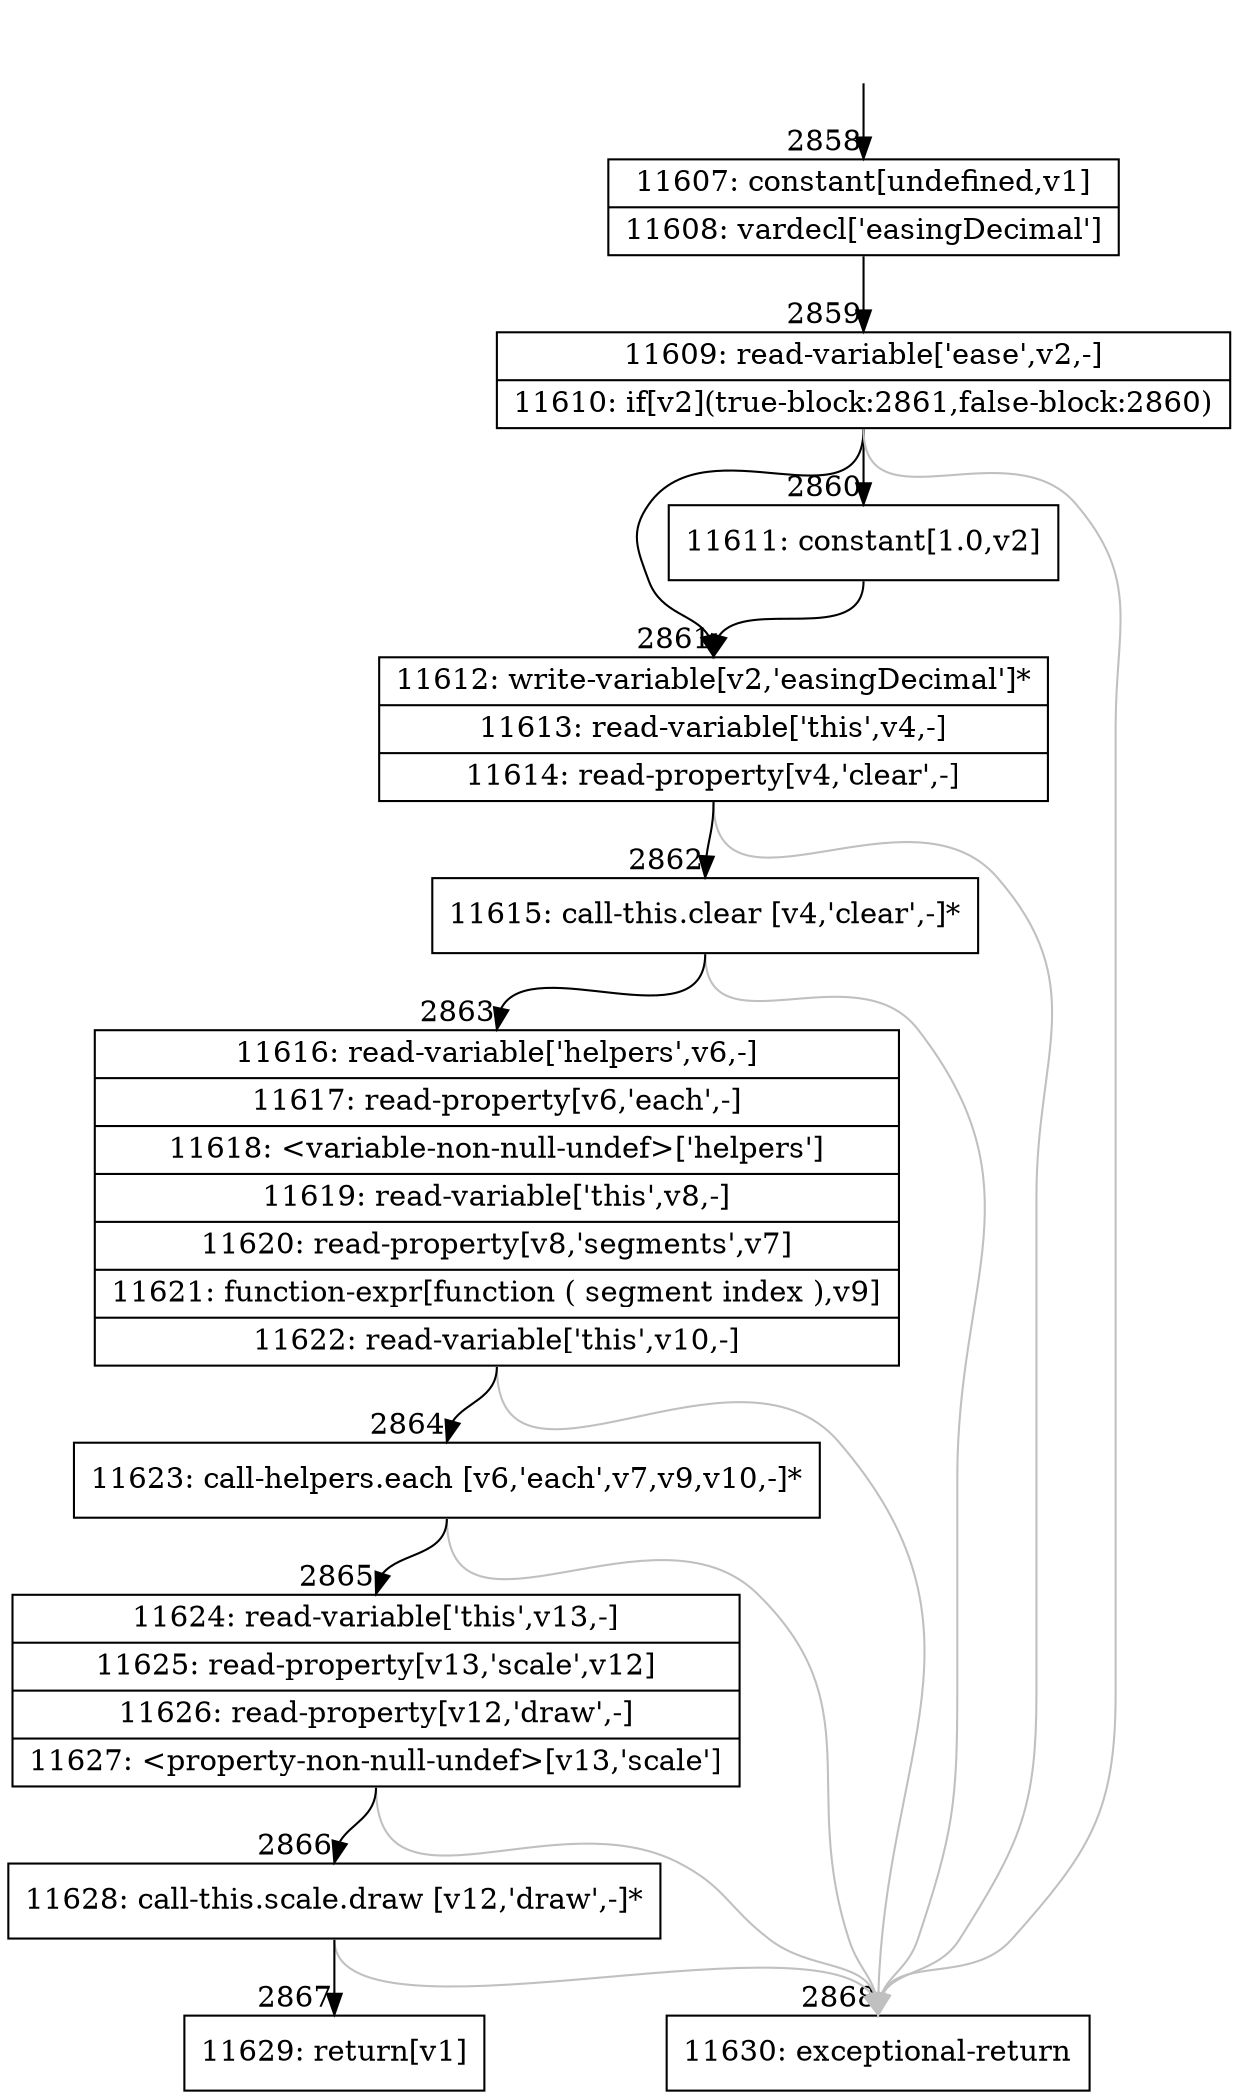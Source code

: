 digraph {
rankdir="TD"
BB_entry269[shape=none,label=""];
BB_entry269 -> BB2858 [tailport=s, headport=n, headlabel="    2858"]
BB2858 [shape=record label="{11607: constant[undefined,v1]|11608: vardecl['easingDecimal']}" ] 
BB2858 -> BB2859 [tailport=s, headport=n, headlabel="      2859"]
BB2859 [shape=record label="{11609: read-variable['ease',v2,-]|11610: if[v2](true-block:2861,false-block:2860)}" ] 
BB2859 -> BB2861 [tailport=s, headport=n, headlabel="      2861"]
BB2859 -> BB2860 [tailport=s, headport=n, headlabel="      2860"]
BB2859 -> BB2868 [tailport=s, headport=n, color=gray, headlabel="      2868"]
BB2860 [shape=record label="{11611: constant[1.0,v2]}" ] 
BB2860 -> BB2861 [tailport=s, headport=n]
BB2861 [shape=record label="{11612: write-variable[v2,'easingDecimal']*|11613: read-variable['this',v4,-]|11614: read-property[v4,'clear',-]}" ] 
BB2861 -> BB2862 [tailport=s, headport=n, headlabel="      2862"]
BB2861 -> BB2868 [tailport=s, headport=n, color=gray]
BB2862 [shape=record label="{11615: call-this.clear [v4,'clear',-]*}" ] 
BB2862 -> BB2863 [tailport=s, headport=n, headlabel="      2863"]
BB2862 -> BB2868 [tailport=s, headport=n, color=gray]
BB2863 [shape=record label="{11616: read-variable['helpers',v6,-]|11617: read-property[v6,'each',-]|11618: \<variable-non-null-undef\>['helpers']|11619: read-variable['this',v8,-]|11620: read-property[v8,'segments',v7]|11621: function-expr[function ( segment index ),v9]|11622: read-variable['this',v10,-]}" ] 
BB2863 -> BB2864 [tailport=s, headport=n, headlabel="      2864"]
BB2863 -> BB2868 [tailport=s, headport=n, color=gray]
BB2864 [shape=record label="{11623: call-helpers.each [v6,'each',v7,v9,v10,-]*}" ] 
BB2864 -> BB2865 [tailport=s, headport=n, headlabel="      2865"]
BB2864 -> BB2868 [tailport=s, headport=n, color=gray]
BB2865 [shape=record label="{11624: read-variable['this',v13,-]|11625: read-property[v13,'scale',v12]|11626: read-property[v12,'draw',-]|11627: \<property-non-null-undef\>[v13,'scale']}" ] 
BB2865 -> BB2866 [tailport=s, headport=n, headlabel="      2866"]
BB2865 -> BB2868 [tailport=s, headport=n, color=gray]
BB2866 [shape=record label="{11628: call-this.scale.draw [v12,'draw',-]*}" ] 
BB2866 -> BB2867 [tailport=s, headport=n, headlabel="      2867"]
BB2866 -> BB2868 [tailport=s, headport=n, color=gray]
BB2867 [shape=record label="{11629: return[v1]}" ] 
BB2868 [shape=record label="{11630: exceptional-return}" ] 
//#$~ 3130
}
